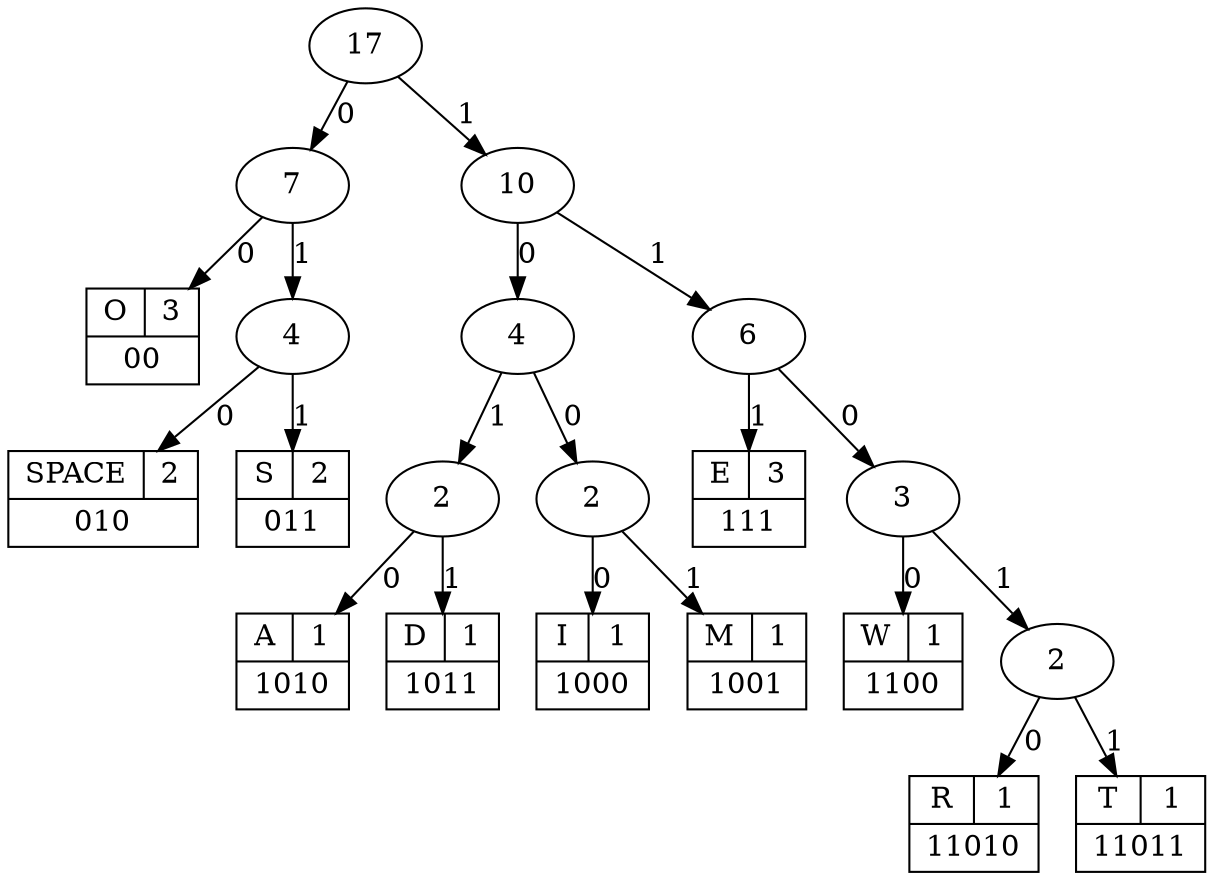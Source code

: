 /*
	Huffman Tree DOT graph.
	Phrase: 'EDOTOR IS AWESOME'
	Generated on http://huffman.ooz.ie/
*/

digraph G {
	edge [label=0];
	graph [ranksep=0];
	O [shape=record, label="{{O|3}|00}"];
	SPACE [shape=record, label="{{SPACE|2}|010}"];
	S [shape=record, label="{{S|2}|011}"];
	I [shape=record, label="{{I|1}|1000}"];
	M [shape=record, label="{{M|1}|1001}"];
	A [shape=record, label="{{A|1}|1010}"];
	D [shape=record, label="{{D|1}|1011}"];
	AD [label=2];
	IMAD [label=4];
	W [shape=record, label="{{W|1}|1100}"];
	R [shape=record, label="{{R|1}|11010}"];
	T [shape=record, label="{{T|1}|11011}"];
	RT [label=2];
	E [shape=record, label="{{E|3}|111}"];
	17 -> 7 -> O;
	4 -> SPACE;
	10 -> IMAD -> 2 -> I;
	AD -> A;
	6 -> 3 -> W;
	RT -> R;
	7 -> 4 -> S [label=1];
	2 -> M [label=1];
	IMAD -> AD -> D [label=1];
	3 -> RT -> T [label=1];
	17 -> 10 -> 6 -> E [label=1];
}
